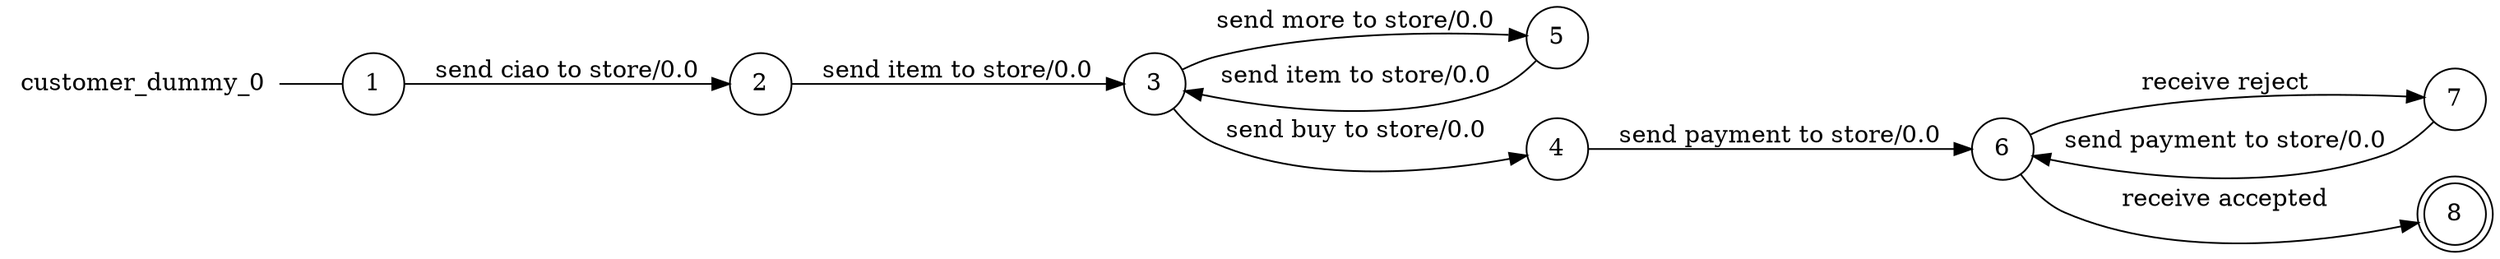 digraph customer_dummy_0 {
	rankdir="LR";
	n_0 [label="customer_dummy_0", shape="plaintext"];
	n_1 [id="5", shape=circle, label="2"];
	n_2 [id="6", shape=circle, label="6"];
	n_3 [id="1", shape=circle, label="1"];
	n_0 -> n_3 [arrowhead=none];
	n_4 [id="2", shape=circle, label="7"];
	n_5 [id="8", shape=circle, label="3"];
	n_6 [id="4", shape=doublecircle, label="8"];
	n_7 [id="7", shape=circle, label="5"];
	n_8 [id="3", shape=circle, label="4"];

	n_3 -> n_1 [id="[$e|0]", label="send ciao to store/0.0"];
	n_1 -> n_5 [id="[$e|5]", label="send item to store/0.0"];
	n_2 -> n_4 [id="[$e|3]", label="receive reject"];
	n_4 -> n_2 [id="[$e|8]", label="send payment to store/0.0"];
	n_5 -> n_7 [id="[$e|6]", label="send more to store/0.0"];
	n_2 -> n_6 [id="[$e|2]", label="receive accepted"];
	n_8 -> n_2 [id="[$e|7]", label="send payment to store/0.0"];
	n_7 -> n_5 [id="[$e|4]", label="send item to store/0.0"];
	n_5 -> n_8 [id="[$e|1]", label="send buy to store/0.0"];
}
